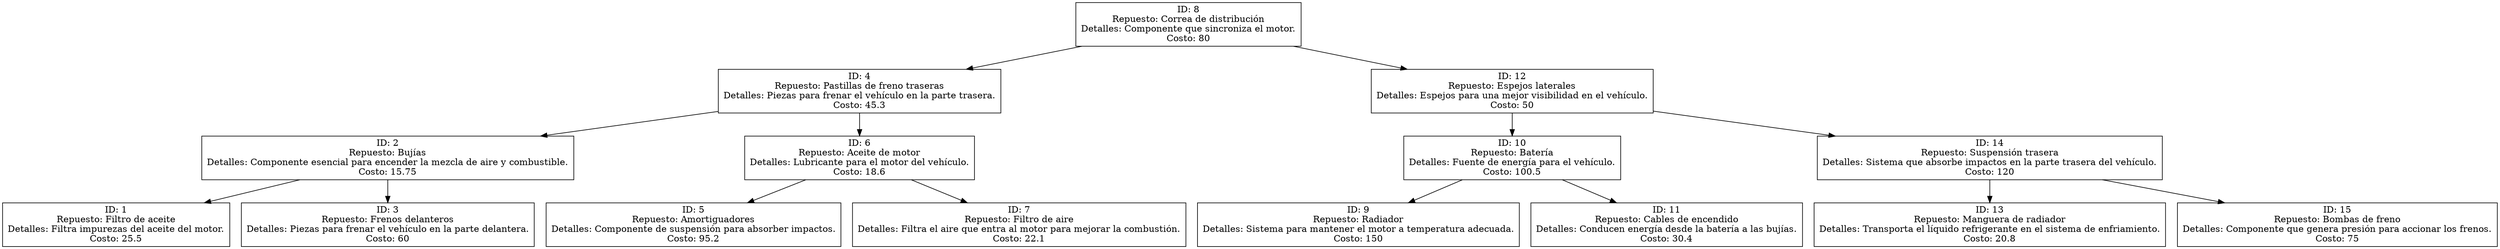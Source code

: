 digraph ArbolBinario {
    node [shape=rectangle];
    "8" [label="ID: 8\nRepuesto: Correa de distribución\nDetalles: Componente que sincroniza el motor.\nCosto: 80"];
    "4" [label="ID: 4\nRepuesto: Pastillas de freno traseras\nDetalles: Piezas para frenar el vehículo en la parte trasera.\nCosto: 45.3"];
    "2" [label="ID: 2\nRepuesto: Bujías\nDetalles: Componente esencial para encender la mezcla de aire y combustible.\nCosto: 15.75"];
    "1" [label="ID: 1\nRepuesto: Filtro de aceite\nDetalles: Filtra impurezas del aceite del motor.\nCosto: 25.5"];
    "3" [label="ID: 3\nRepuesto: Frenos delanteros\nDetalles: Piezas para frenar el vehículo en la parte delantera.\nCosto: 60"];
    "6" [label="ID: 6\nRepuesto: Aceite de motor\nDetalles: Lubricante para el motor del vehículo.\nCosto: 18.6"];
    "5" [label="ID: 5\nRepuesto: Amortiguadores\nDetalles: Componente de suspensión para absorber impactos.\nCosto: 95.2"];
    "7" [label="ID: 7\nRepuesto: Filtro de aire\nDetalles: Filtra el aire que entra al motor para mejorar la combustión.\nCosto: 22.1"];
    "12" [label="ID: 12\nRepuesto: Espejos laterales\nDetalles: Espejos para una mejor visibilidad en el vehículo.\nCosto: 50"];
    "10" [label="ID: 10\nRepuesto: Batería\nDetalles: Fuente de energía para el vehículo.\nCosto: 100.5"];
    "9" [label="ID: 9\nRepuesto: Radiador\nDetalles: Sistema para mantener el motor a temperatura adecuada.\nCosto: 150"];
    "11" [label="ID: 11\nRepuesto: Cables de encendido\nDetalles: Conducen energía desde la batería a las bujías.\nCosto: 30.4"];
    "14" [label="ID: 14\nRepuesto: Suspensión trasera\nDetalles: Sistema que absorbe impactos en la parte trasera del vehículo.\nCosto: 120"];
    "13" [label="ID: 13\nRepuesto: Manguera de radiador\nDetalles: Transporta el líquido refrigerante en el sistema de enfriamiento.\nCosto: 20.8"];
    "15" [label="ID: 15\nRepuesto: Bombas de freno\nDetalles: Componente que genera presión para accionar los frenos.\nCosto: 75"];
    "8" -> "4";
    "8" -> "12";
    "4" -> "2";
    "4" -> "6";
    "2" -> "1";
    "2" -> "3";
    "6" -> "5";
    "6" -> "7";
    "12" -> "10";
    "12" -> "14";
    "10" -> "9";
    "10" -> "11";
    "14" -> "13";
    "14" -> "15";
}
